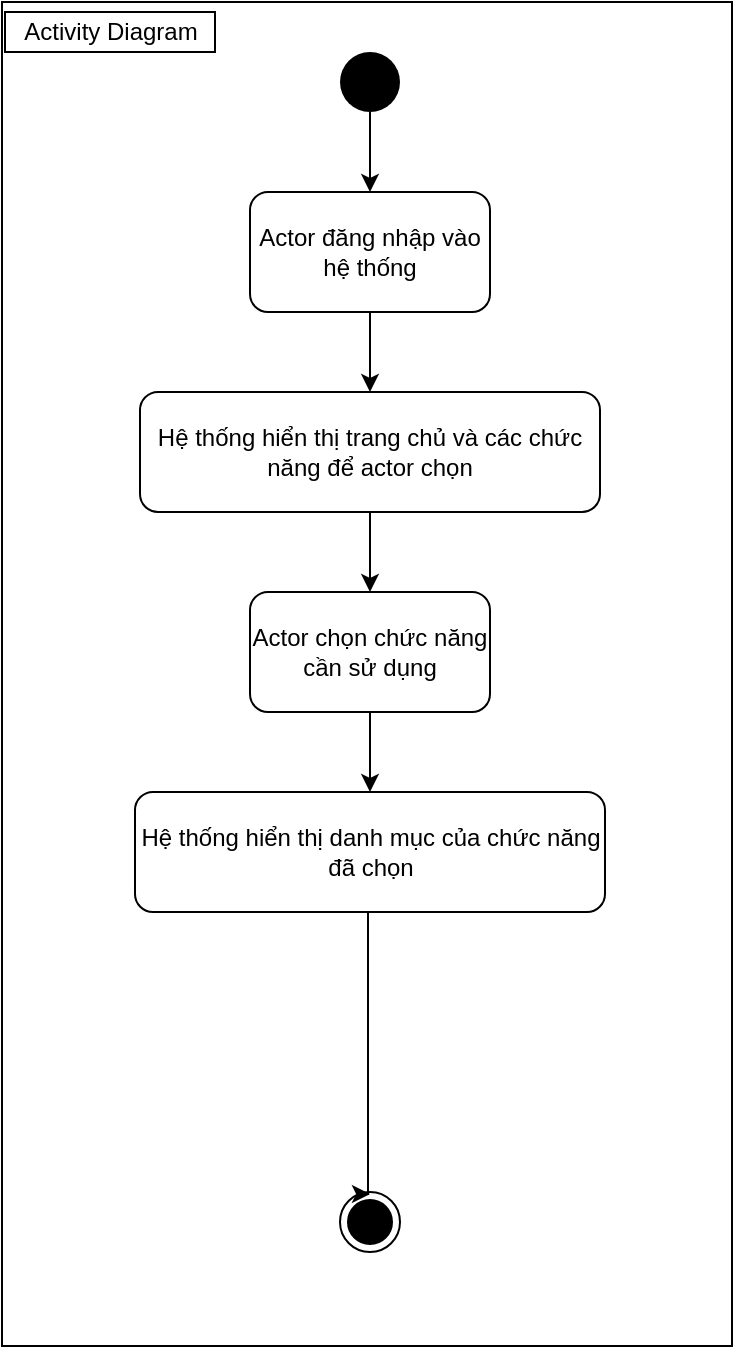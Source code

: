 <mxfile version="13.10.8" type="device"><diagram id="NjoesqXeLhb4LGYRVOCG" name="Page-1"><mxGraphModel dx="1422" dy="794" grid="0" gridSize="10" guides="1" tooltips="1" connect="1" arrows="1" fold="1" page="0" pageScale="1" pageWidth="827" pageHeight="1169" math="0" shadow="0"><root><mxCell id="0"/><mxCell id="1" parent="0"/><mxCell id="t01usRzRkkfZwIleKpqX-9" value="" style="rounded=0;whiteSpace=wrap;html=1;fillColor=none;" parent="1" vertex="1"><mxGeometry x="211" y="135" width="365" height="672" as="geometry"/></mxCell><mxCell id="t01usRzRkkfZwIleKpqX-5" value="" style="edgeStyle=orthogonalEdgeStyle;rounded=0;orthogonalLoop=1;jettySize=auto;html=1;" parent="1" source="nDBsvIOCms8XBf60BISv-1" target="nDBsvIOCms8XBf60BISv-4" edge="1"><mxGeometry relative="1" as="geometry"/></mxCell><mxCell id="nDBsvIOCms8XBf60BISv-1" value="Actor đăng nhập vào hệ thống" style="rounded=1;whiteSpace=wrap;html=1;" parent="1" vertex="1"><mxGeometry x="335" y="230" width="120" height="60" as="geometry"/></mxCell><mxCell id="nDBsvIOCms8XBf60BISv-2" value="" style="ellipse;html=1;shape=endState;fillColor=#000000;strokeColor=#000000;" parent="1" vertex="1"><mxGeometry x="380" y="730" width="30" height="30" as="geometry"/></mxCell><mxCell id="t01usRzRkkfZwIleKpqX-4" style="edgeStyle=orthogonalEdgeStyle;rounded=0;orthogonalLoop=1;jettySize=auto;html=1;" parent="1" source="nDBsvIOCms8XBf60BISv-3" target="nDBsvIOCms8XBf60BISv-1" edge="1"><mxGeometry relative="1" as="geometry"/></mxCell><mxCell id="nDBsvIOCms8XBf60BISv-3" value="" style="ellipse;fillColor=#000000;strokeColor=none;" parent="1" vertex="1"><mxGeometry x="380" y="160" width="30" height="30" as="geometry"/></mxCell><mxCell id="t01usRzRkkfZwIleKpqX-6" value="" style="edgeStyle=orthogonalEdgeStyle;rounded=0;orthogonalLoop=1;jettySize=auto;html=1;" parent="1" source="nDBsvIOCms8XBf60BISv-4" target="nDBsvIOCms8XBf60BISv-5" edge="1"><mxGeometry relative="1" as="geometry"/></mxCell><mxCell id="nDBsvIOCms8XBf60BISv-4" value="Hệ thống hiển thị trang chủ và các chức năng để actor chọn" style="rounded=1;whiteSpace=wrap;html=1;" parent="1" vertex="1"><mxGeometry x="280" y="330" width="230" height="60" as="geometry"/></mxCell><mxCell id="t01usRzRkkfZwIleKpqX-7" value="" style="edgeStyle=orthogonalEdgeStyle;rounded=0;orthogonalLoop=1;jettySize=auto;html=1;" parent="1" source="nDBsvIOCms8XBf60BISv-5" target="nDBsvIOCms8XBf60BISv-6" edge="1"><mxGeometry relative="1" as="geometry"/></mxCell><mxCell id="nDBsvIOCms8XBf60BISv-5" value="Actor chọn chức năng cần sử dụng" style="rounded=1;whiteSpace=wrap;html=1;" parent="1" vertex="1"><mxGeometry x="335" y="430" width="120" height="60" as="geometry"/></mxCell><mxCell id="oigWncB_34DEjf-WeOMm-3" style="edgeStyle=orthogonalEdgeStyle;rounded=0;orthogonalLoop=1;jettySize=auto;html=1;" edge="1" parent="1" source="nDBsvIOCms8XBf60BISv-6"><mxGeometry relative="1" as="geometry"><mxPoint x="395" y="731" as="targetPoint"/><Array as="points"><mxPoint x="394" y="719"/><mxPoint x="394" y="719"/></Array></mxGeometry></mxCell><mxCell id="nDBsvIOCms8XBf60BISv-6" value="Hệ thống hiển thị danh mục của chức năng đã chọn" style="rounded=1;whiteSpace=wrap;html=1;" parent="1" vertex="1"><mxGeometry x="277.5" y="530" width="235" height="60" as="geometry"/></mxCell><mxCell id="t01usRzRkkfZwIleKpqX-11" value="Activity Diagram" style="rounded=0;whiteSpace=wrap;html=1;fillColor=none;" parent="1" vertex="1"><mxGeometry x="212.5" y="140" width="105" height="20" as="geometry"/></mxCell></root></mxGraphModel></diagram></mxfile>